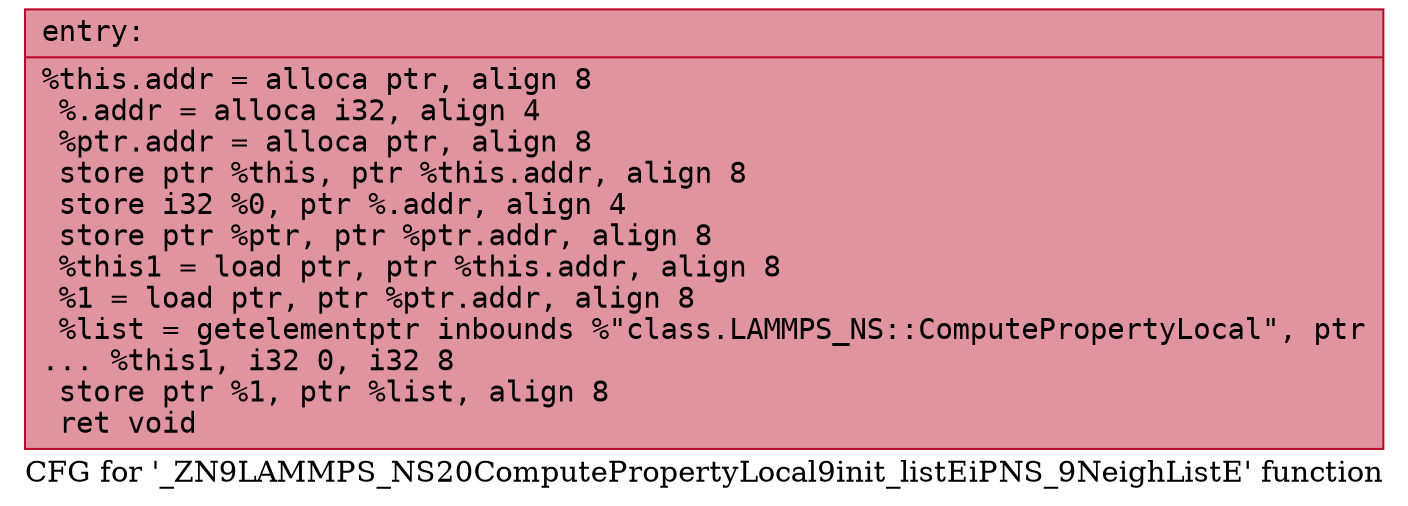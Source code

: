 digraph "CFG for '_ZN9LAMMPS_NS20ComputePropertyLocal9init_listEiPNS_9NeighListE' function" {
	label="CFG for '_ZN9LAMMPS_NS20ComputePropertyLocal9init_listEiPNS_9NeighListE' function";

	Node0x5611e68d3790 [shape=record,color="#b70d28ff", style=filled, fillcolor="#b70d2870" fontname="Courier",label="{entry:\l|  %this.addr = alloca ptr, align 8\l  %.addr = alloca i32, align 4\l  %ptr.addr = alloca ptr, align 8\l  store ptr %this, ptr %this.addr, align 8\l  store i32 %0, ptr %.addr, align 4\l  store ptr %ptr, ptr %ptr.addr, align 8\l  %this1 = load ptr, ptr %this.addr, align 8\l  %1 = load ptr, ptr %ptr.addr, align 8\l  %list = getelementptr inbounds %\"class.LAMMPS_NS::ComputePropertyLocal\", ptr\l... %this1, i32 0, i32 8\l  store ptr %1, ptr %list, align 8\l  ret void\l}"];
}
